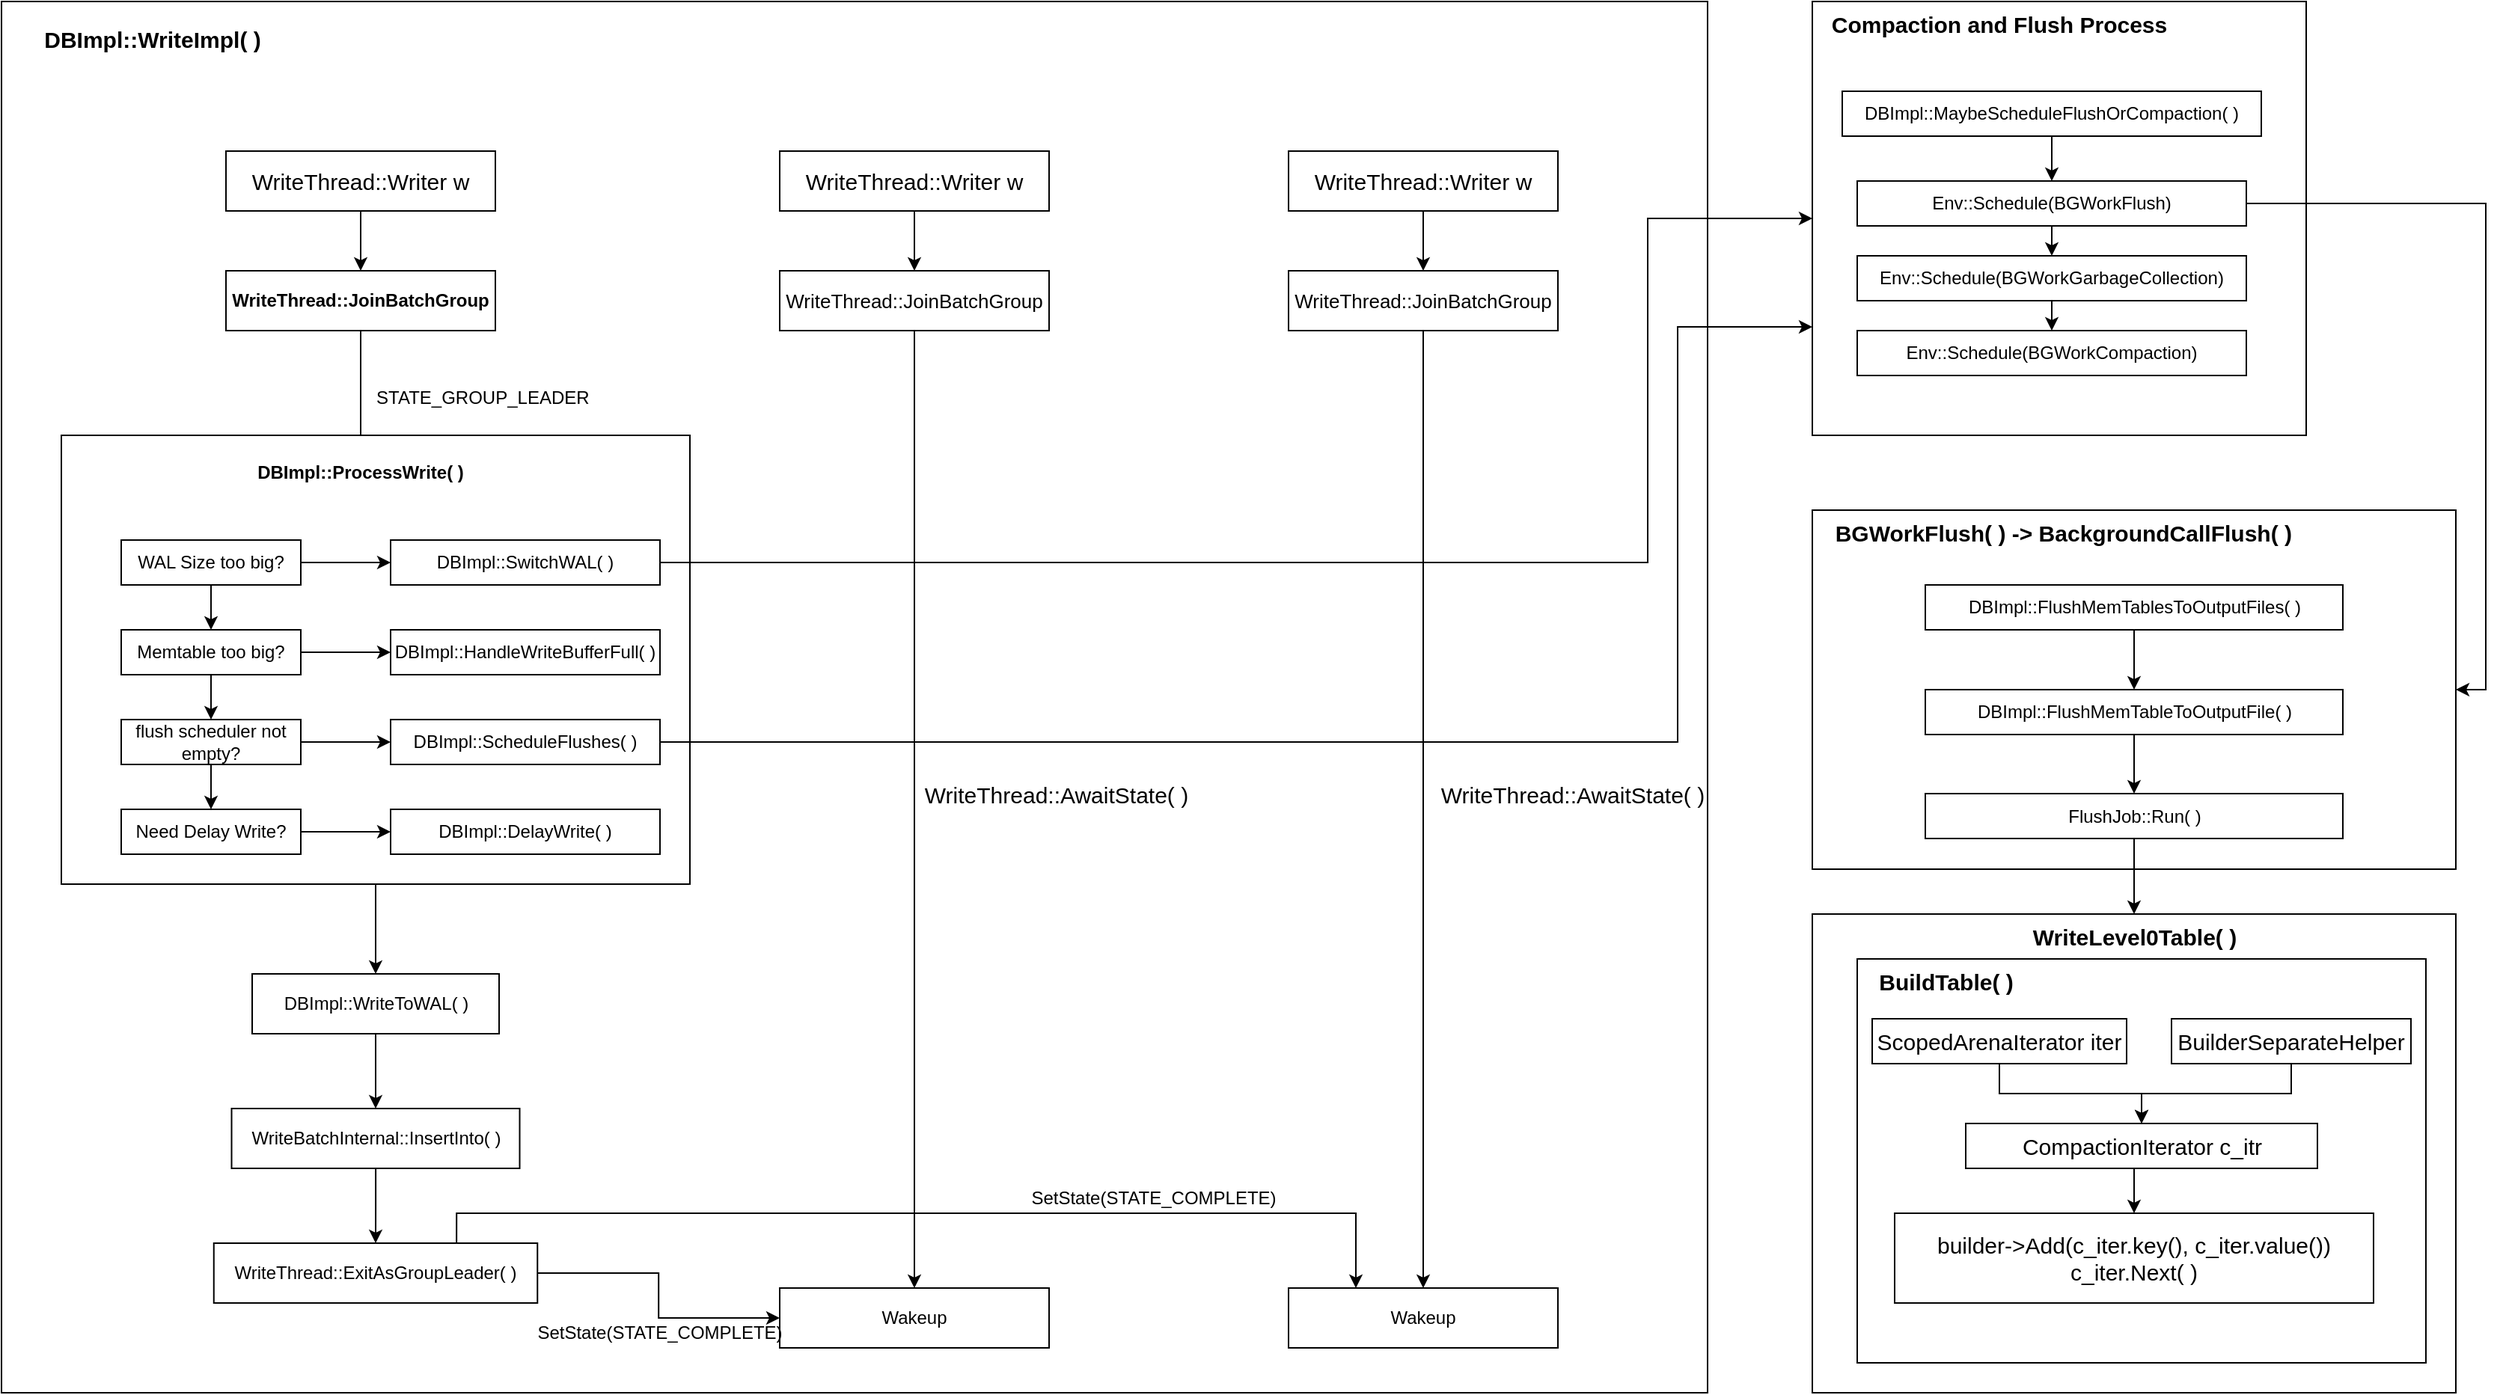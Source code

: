 <mxfile version="20.2.3" type="github" pages="2">
  <diagram id="zf8hyJvz0gQ867herg3F" name="第 1 页">
    <mxGraphModel dx="2253" dy="826" grid="1" gridSize="10" guides="1" tooltips="1" connect="1" arrows="1" fold="1" page="1" pageScale="1" pageWidth="827" pageHeight="1169" math="0" shadow="0">
      <root>
        <mxCell id="0" />
        <mxCell id="1" parent="0" />
        <mxCell id="lte8g_VhHHl-59x8ocmp-55" value="" style="rounded=0;whiteSpace=wrap;html=1;fontSize=15;" parent="1" vertex="1">
          <mxGeometry x="1130" y="40" width="330" height="290" as="geometry" />
        </mxCell>
        <mxCell id="lte8g_VhHHl-59x8ocmp-53" value="" style="rounded=0;whiteSpace=wrap;html=1;" parent="1" vertex="1">
          <mxGeometry x="-80" y="40" width="1140" height="930" as="geometry" />
        </mxCell>
        <mxCell id="lte8g_VhHHl-59x8ocmp-12" style="edgeStyle=orthogonalEdgeStyle;rounded=0;orthogonalLoop=1;jettySize=auto;html=1;entryX=0.5;entryY=0;entryDx=0;entryDy=0;" parent="1" source="lte8g_VhHHl-59x8ocmp-1" target="lte8g_VhHHl-59x8ocmp-4" edge="1">
          <mxGeometry relative="1" as="geometry" />
        </mxCell>
        <mxCell id="lte8g_VhHHl-59x8ocmp-1" value="&lt;font style=&quot;font-size: 15px;&quot;&gt;WriteThread::Writer w&lt;/font&gt;" style="rounded=0;whiteSpace=wrap;html=1;" parent="1" vertex="1">
          <mxGeometry x="70" y="140" width="180" height="40" as="geometry" />
        </mxCell>
        <mxCell id="lte8g_VhHHl-59x8ocmp-15" style="edgeStyle=orthogonalEdgeStyle;rounded=0;orthogonalLoop=1;jettySize=auto;html=1;" parent="1" source="lte8g_VhHHl-59x8ocmp-4" edge="1">
          <mxGeometry relative="1" as="geometry">
            <mxPoint x="160" y="340" as="targetPoint" />
          </mxGeometry>
        </mxCell>
        <mxCell id="lte8g_VhHHl-59x8ocmp-4" value="&lt;b&gt;WriteThread::JoinBatchGroup&lt;/b&gt;" style="rounded=0;whiteSpace=wrap;html=1;" parent="1" vertex="1">
          <mxGeometry x="70" y="220" width="180" height="40" as="geometry" />
        </mxCell>
        <mxCell id="lte8g_VhHHl-59x8ocmp-13" style="edgeStyle=orthogonalEdgeStyle;rounded=0;orthogonalLoop=1;jettySize=auto;html=1;entryX=0.5;entryY=0;entryDx=0;entryDy=0;" parent="1" source="lte8g_VhHHl-59x8ocmp-8" target="lte8g_VhHHl-59x8ocmp-9" edge="1">
          <mxGeometry relative="1" as="geometry" />
        </mxCell>
        <mxCell id="lte8g_VhHHl-59x8ocmp-8" value="&lt;font style=&quot;font-size: 15px;&quot;&gt;WriteThread::Writer w&lt;/font&gt;" style="rounded=0;whiteSpace=wrap;html=1;" parent="1" vertex="1">
          <mxGeometry x="440" y="140" width="180" height="40" as="geometry" />
        </mxCell>
        <mxCell id="lte8g_VhHHl-59x8ocmp-43" style="edgeStyle=orthogonalEdgeStyle;rounded=0;orthogonalLoop=1;jettySize=auto;html=1;entryX=0.5;entryY=0;entryDx=0;entryDy=0;" parent="1" source="lte8g_VhHHl-59x8ocmp-9" target="lte8g_VhHHl-59x8ocmp-41" edge="1">
          <mxGeometry relative="1" as="geometry" />
        </mxCell>
        <mxCell id="lte8g_VhHHl-59x8ocmp-9" value="&lt;font style=&quot;font-size: 13px;&quot;&gt;WriteThread::JoinBatchGroup&lt;/font&gt;" style="rounded=0;whiteSpace=wrap;html=1;" parent="1" vertex="1">
          <mxGeometry x="440" y="220" width="180" height="40" as="geometry" />
        </mxCell>
        <mxCell id="lte8g_VhHHl-59x8ocmp-14" style="edgeStyle=orthogonalEdgeStyle;rounded=0;orthogonalLoop=1;jettySize=auto;html=1;entryX=0.5;entryY=0;entryDx=0;entryDy=0;" parent="1" source="lte8g_VhHHl-59x8ocmp-10" target="lte8g_VhHHl-59x8ocmp-11" edge="1">
          <mxGeometry relative="1" as="geometry" />
        </mxCell>
        <mxCell id="lte8g_VhHHl-59x8ocmp-10" value="&lt;font style=&quot;font-size: 15px;&quot;&gt;WriteThread::Writer w&lt;/font&gt;" style="rounded=0;whiteSpace=wrap;html=1;" parent="1" vertex="1">
          <mxGeometry x="780" y="140" width="180" height="40" as="geometry" />
        </mxCell>
        <mxCell id="lte8g_VhHHl-59x8ocmp-44" style="edgeStyle=orthogonalEdgeStyle;rounded=0;orthogonalLoop=1;jettySize=auto;html=1;" parent="1" source="lte8g_VhHHl-59x8ocmp-11" target="lte8g_VhHHl-59x8ocmp-42" edge="1">
          <mxGeometry relative="1" as="geometry" />
        </mxCell>
        <mxCell id="lte8g_VhHHl-59x8ocmp-11" value="&lt;font style=&quot;font-size: 13px;&quot;&gt;WriteThread::JoinBatchGroup&lt;/font&gt;" style="rounded=0;whiteSpace=wrap;html=1;" parent="1" vertex="1">
          <mxGeometry x="780" y="220" width="180" height="40" as="geometry" />
        </mxCell>
        <mxCell id="lte8g_VhHHl-59x8ocmp-16" value="&amp;nbsp;STATE_GROUP_LEADER" style="text;html=1;strokeColor=none;fillColor=none;align=center;verticalAlign=middle;whiteSpace=wrap;rounded=0;" parent="1" vertex="1">
          <mxGeometry x="160" y="290" width="160" height="30" as="geometry" />
        </mxCell>
        <mxCell id="lte8g_VhHHl-59x8ocmp-36" style="edgeStyle=orthogonalEdgeStyle;rounded=0;orthogonalLoop=1;jettySize=auto;html=1;" parent="1" source="lte8g_VhHHl-59x8ocmp-17" target="lte8g_VhHHl-59x8ocmp-35" edge="1">
          <mxGeometry relative="1" as="geometry" />
        </mxCell>
        <mxCell id="lte8g_VhHHl-59x8ocmp-17" value="" style="rounded=0;whiteSpace=wrap;html=1;" parent="1" vertex="1">
          <mxGeometry x="-40" y="330" width="420" height="300" as="geometry" />
        </mxCell>
        <mxCell id="lte8g_VhHHl-59x8ocmp-18" value="&lt;b&gt;DBImpl::ProcessWrite( )&lt;/b&gt;" style="text;html=1;strokeColor=none;fillColor=none;align=center;verticalAlign=middle;whiteSpace=wrap;rounded=0;" parent="1" vertex="1">
          <mxGeometry x="85" y="340" width="150" height="30" as="geometry" />
        </mxCell>
        <mxCell id="lte8g_VhHHl-59x8ocmp-22" style="edgeStyle=orthogonalEdgeStyle;rounded=0;orthogonalLoop=1;jettySize=auto;html=1;" parent="1" source="lte8g_VhHHl-59x8ocmp-20" target="lte8g_VhHHl-59x8ocmp-21" edge="1">
          <mxGeometry relative="1" as="geometry" />
        </mxCell>
        <mxCell id="lte8g_VhHHl-59x8ocmp-26" style="edgeStyle=orthogonalEdgeStyle;rounded=0;orthogonalLoop=1;jettySize=auto;html=1;entryX=0.5;entryY=0;entryDx=0;entryDy=0;" parent="1" source="lte8g_VhHHl-59x8ocmp-20" target="lte8g_VhHHl-59x8ocmp-23" edge="1">
          <mxGeometry relative="1" as="geometry" />
        </mxCell>
        <mxCell id="lte8g_VhHHl-59x8ocmp-20" value="WAL Size too big?" style="rounded=0;whiteSpace=wrap;html=1;" parent="1" vertex="1">
          <mxGeometry y="400" width="120" height="30" as="geometry" />
        </mxCell>
        <mxCell id="kILyC2GDoXRgEJGStj_N-18" style="edgeStyle=orthogonalEdgeStyle;rounded=0;orthogonalLoop=1;jettySize=auto;html=1;entryX=0;entryY=0.5;entryDx=0;entryDy=0;fontSize=15;fontColor=#000000;" parent="1" source="lte8g_VhHHl-59x8ocmp-21" target="lte8g_VhHHl-59x8ocmp-55" edge="1">
          <mxGeometry relative="1" as="geometry">
            <Array as="points">
              <mxPoint x="1020" y="415" />
              <mxPoint x="1020" y="185" />
            </Array>
          </mxGeometry>
        </mxCell>
        <mxCell id="lte8g_VhHHl-59x8ocmp-21" value="DBImpl::SwitchWAL( )" style="rounded=0;whiteSpace=wrap;html=1;" parent="1" vertex="1">
          <mxGeometry x="180" y="400" width="180" height="30" as="geometry" />
        </mxCell>
        <mxCell id="lte8g_VhHHl-59x8ocmp-25" style="edgeStyle=orthogonalEdgeStyle;rounded=0;orthogonalLoop=1;jettySize=auto;html=1;entryX=0;entryY=0.5;entryDx=0;entryDy=0;" parent="1" source="lte8g_VhHHl-59x8ocmp-23" target="lte8g_VhHHl-59x8ocmp-24" edge="1">
          <mxGeometry relative="1" as="geometry" />
        </mxCell>
        <mxCell id="lte8g_VhHHl-59x8ocmp-29" style="edgeStyle=orthogonalEdgeStyle;rounded=0;orthogonalLoop=1;jettySize=auto;html=1;entryX=0.5;entryY=0;entryDx=0;entryDy=0;" parent="1" source="lte8g_VhHHl-59x8ocmp-23" target="lte8g_VhHHl-59x8ocmp-28" edge="1">
          <mxGeometry relative="1" as="geometry" />
        </mxCell>
        <mxCell id="lte8g_VhHHl-59x8ocmp-23" value="Memtable too big?" style="rounded=0;whiteSpace=wrap;html=1;" parent="1" vertex="1">
          <mxGeometry y="460" width="120" height="30" as="geometry" />
        </mxCell>
        <mxCell id="lte8g_VhHHl-59x8ocmp-24" value="DBImpl::HandleWriteBufferFull( )" style="rounded=0;whiteSpace=wrap;html=1;" parent="1" vertex="1">
          <mxGeometry x="180" y="460" width="180" height="30" as="geometry" />
        </mxCell>
        <mxCell id="kILyC2GDoXRgEJGStj_N-28" style="edgeStyle=orthogonalEdgeStyle;rounded=0;orthogonalLoop=1;jettySize=auto;html=1;exitX=1;exitY=0.5;exitDx=0;exitDy=0;entryX=0;entryY=0.75;entryDx=0;entryDy=0;fontSize=15;fontColor=#000000;" parent="1" source="lte8g_VhHHl-59x8ocmp-27" target="lte8g_VhHHl-59x8ocmp-55" edge="1">
          <mxGeometry relative="1" as="geometry">
            <Array as="points">
              <mxPoint x="1040" y="535" />
              <mxPoint x="1040" y="258" />
            </Array>
          </mxGeometry>
        </mxCell>
        <mxCell id="lte8g_VhHHl-59x8ocmp-27" value="DBImpl::ScheduleFlushes( )" style="rounded=0;whiteSpace=wrap;html=1;" parent="1" vertex="1">
          <mxGeometry x="180" y="520" width="180" height="30" as="geometry" />
        </mxCell>
        <mxCell id="lte8g_VhHHl-59x8ocmp-30" style="edgeStyle=orthogonalEdgeStyle;rounded=0;orthogonalLoop=1;jettySize=auto;html=1;entryX=0;entryY=0.5;entryDx=0;entryDy=0;" parent="1" source="lte8g_VhHHl-59x8ocmp-28" target="lte8g_VhHHl-59x8ocmp-27" edge="1">
          <mxGeometry relative="1" as="geometry" />
        </mxCell>
        <mxCell id="lte8g_VhHHl-59x8ocmp-34" style="edgeStyle=orthogonalEdgeStyle;rounded=0;orthogonalLoop=1;jettySize=auto;html=1;entryX=0.5;entryY=0;entryDx=0;entryDy=0;" parent="1" source="lte8g_VhHHl-59x8ocmp-28" target="lte8g_VhHHl-59x8ocmp-31" edge="1">
          <mxGeometry relative="1" as="geometry" />
        </mxCell>
        <mxCell id="lte8g_VhHHl-59x8ocmp-28" value="flush scheduler not empty?" style="rounded=0;whiteSpace=wrap;html=1;" parent="1" vertex="1">
          <mxGeometry y="520" width="120" height="30" as="geometry" />
        </mxCell>
        <mxCell id="lte8g_VhHHl-59x8ocmp-33" style="edgeStyle=orthogonalEdgeStyle;rounded=0;orthogonalLoop=1;jettySize=auto;html=1;entryX=0;entryY=0.5;entryDx=0;entryDy=0;" parent="1" source="lte8g_VhHHl-59x8ocmp-31" target="lte8g_VhHHl-59x8ocmp-32" edge="1">
          <mxGeometry relative="1" as="geometry" />
        </mxCell>
        <mxCell id="lte8g_VhHHl-59x8ocmp-31" value="Need Delay Write?" style="rounded=0;whiteSpace=wrap;html=1;" parent="1" vertex="1">
          <mxGeometry y="580" width="120" height="30" as="geometry" />
        </mxCell>
        <mxCell id="lte8g_VhHHl-59x8ocmp-32" value="DBImpl::DelayWrite( )" style="rounded=0;whiteSpace=wrap;html=1;" parent="1" vertex="1">
          <mxGeometry x="180" y="580" width="180" height="30" as="geometry" />
        </mxCell>
        <mxCell id="lte8g_VhHHl-59x8ocmp-38" style="edgeStyle=orthogonalEdgeStyle;rounded=0;orthogonalLoop=1;jettySize=auto;html=1;entryX=0.5;entryY=0;entryDx=0;entryDy=0;" parent="1" source="lte8g_VhHHl-59x8ocmp-35" target="lte8g_VhHHl-59x8ocmp-37" edge="1">
          <mxGeometry relative="1" as="geometry" />
        </mxCell>
        <mxCell id="lte8g_VhHHl-59x8ocmp-35" value="DBImpl::WriteToWAL( )" style="rounded=0;whiteSpace=wrap;html=1;" parent="1" vertex="1">
          <mxGeometry x="87.5" y="690" width="165" height="40" as="geometry" />
        </mxCell>
        <mxCell id="lte8g_VhHHl-59x8ocmp-40" style="edgeStyle=orthogonalEdgeStyle;rounded=0;orthogonalLoop=1;jettySize=auto;html=1;entryX=0.5;entryY=0;entryDx=0;entryDy=0;" parent="1" source="lte8g_VhHHl-59x8ocmp-37" target="lte8g_VhHHl-59x8ocmp-39" edge="1">
          <mxGeometry relative="1" as="geometry" />
        </mxCell>
        <mxCell id="lte8g_VhHHl-59x8ocmp-37" value="WriteBatchInternal::InsertInto( )" style="rounded=0;whiteSpace=wrap;html=1;" parent="1" vertex="1">
          <mxGeometry x="73.75" y="780" width="192.5" height="40" as="geometry" />
        </mxCell>
        <mxCell id="lte8g_VhHHl-59x8ocmp-47" style="edgeStyle=orthogonalEdgeStyle;rounded=0;orthogonalLoop=1;jettySize=auto;html=1;exitX=1;exitY=0.5;exitDx=0;exitDy=0;entryX=0;entryY=0.5;entryDx=0;entryDy=0;" parent="1" source="lte8g_VhHHl-59x8ocmp-39" target="lte8g_VhHHl-59x8ocmp-41" edge="1">
          <mxGeometry relative="1" as="geometry" />
        </mxCell>
        <mxCell id="lte8g_VhHHl-59x8ocmp-50" style="edgeStyle=orthogonalEdgeStyle;rounded=0;orthogonalLoop=1;jettySize=auto;html=1;exitX=0.75;exitY=0;exitDx=0;exitDy=0;entryX=0.25;entryY=0;entryDx=0;entryDy=0;" parent="1" source="lte8g_VhHHl-59x8ocmp-39" target="lte8g_VhHHl-59x8ocmp-42" edge="1">
          <mxGeometry relative="1" as="geometry" />
        </mxCell>
        <mxCell id="lte8g_VhHHl-59x8ocmp-39" value="WriteThread::ExitAsGroupLeader( )" style="rounded=0;whiteSpace=wrap;html=1;" parent="1" vertex="1">
          <mxGeometry x="61.88" y="870" width="216.25" height="40" as="geometry" />
        </mxCell>
        <mxCell id="lte8g_VhHHl-59x8ocmp-41" value="Wakeup" style="rounded=0;whiteSpace=wrap;html=1;" parent="1" vertex="1">
          <mxGeometry x="440" y="900" width="180" height="40" as="geometry" />
        </mxCell>
        <mxCell id="lte8g_VhHHl-59x8ocmp-42" value="Wakeup" style="rounded=0;whiteSpace=wrap;html=1;" parent="1" vertex="1">
          <mxGeometry x="780" y="900" width="180" height="40" as="geometry" />
        </mxCell>
        <mxCell id="lte8g_VhHHl-59x8ocmp-45" value="&lt;font style=&quot;font-size: 15px;&quot;&gt;WriteThread::AwaitState( )&lt;/font&gt;" style="text;html=1;strokeColor=none;fillColor=none;align=center;verticalAlign=middle;whiteSpace=wrap;rounded=0;" parent="1" vertex="1">
          <mxGeometry x="530" y="555" width="190" height="30" as="geometry" />
        </mxCell>
        <mxCell id="lte8g_VhHHl-59x8ocmp-46" value="&lt;font style=&quot;font-size: 15px;&quot;&gt;WriteThread::AwaitState( )&lt;/font&gt;" style="text;html=1;strokeColor=none;fillColor=none;align=center;verticalAlign=middle;whiteSpace=wrap;rounded=0;" parent="1" vertex="1">
          <mxGeometry x="880" y="555" width="180" height="30" as="geometry" />
        </mxCell>
        <mxCell id="lte8g_VhHHl-59x8ocmp-51" value="SetState(STATE_COMPLETE)" style="text;html=1;strokeColor=none;fillColor=none;align=center;verticalAlign=middle;whiteSpace=wrap;rounded=0;" parent="1" vertex="1">
          <mxGeometry x="660" y="840" width="60" as="geometry" />
        </mxCell>
        <mxCell id="lte8g_VhHHl-59x8ocmp-52" value="SetState(STATE_COMPLETE)" style="text;html=1;strokeColor=none;fillColor=none;align=center;verticalAlign=middle;whiteSpace=wrap;rounded=0;" parent="1" vertex="1">
          <mxGeometry x="330" y="930" width="60" as="geometry" />
        </mxCell>
        <mxCell id="lte8g_VhHHl-59x8ocmp-54" value="&lt;font style=&quot;font-size: 15px;&quot;&gt;&lt;b&gt;DBImpl::WriteImpl( )&lt;/b&gt;&lt;/font&gt;" style="text;html=1;strokeColor=none;fillColor=none;align=center;verticalAlign=middle;whiteSpace=wrap;rounded=0;" parent="1" vertex="1">
          <mxGeometry x="-78.12" y="50" width="198.12" height="30" as="geometry" />
        </mxCell>
        <mxCell id="lte8g_VhHHl-59x8ocmp-56" value="&lt;b&gt;Compaction and Flush Process&lt;/b&gt;" style="text;html=1;strokeColor=none;fillColor=none;align=center;verticalAlign=middle;whiteSpace=wrap;rounded=0;fontSize=15;" parent="1" vertex="1">
          <mxGeometry x="1130" y="40" width="250" height="30" as="geometry" />
        </mxCell>
        <mxCell id="lte8g_VhHHl-59x8ocmp-63" style="edgeStyle=orthogonalEdgeStyle;rounded=0;orthogonalLoop=1;jettySize=auto;html=1;entryX=0.5;entryY=0;entryDx=0;entryDy=0;fontSize=12;" parent="1" source="lte8g_VhHHl-59x8ocmp-59" target="lte8g_VhHHl-59x8ocmp-60" edge="1">
          <mxGeometry relative="1" as="geometry" />
        </mxCell>
        <mxCell id="lte8g_VhHHl-59x8ocmp-59" value="DBImpl::MaybeScheduleFlushOrCompaction( )" style="rounded=0;whiteSpace=wrap;html=1;fontSize=12;" parent="1" vertex="1">
          <mxGeometry x="1150" y="100" width="280" height="30" as="geometry" />
        </mxCell>
        <mxCell id="lte8g_VhHHl-59x8ocmp-64" style="edgeStyle=orthogonalEdgeStyle;rounded=0;orthogonalLoop=1;jettySize=auto;html=1;exitX=0.5;exitY=1;exitDx=0;exitDy=0;entryX=0.5;entryY=0;entryDx=0;entryDy=0;fontSize=12;" parent="1" source="lte8g_VhHHl-59x8ocmp-60" target="lte8g_VhHHl-59x8ocmp-61" edge="1">
          <mxGeometry relative="1" as="geometry" />
        </mxCell>
        <mxCell id="kILyC2GDoXRgEJGStj_N-27" style="edgeStyle=orthogonalEdgeStyle;rounded=0;orthogonalLoop=1;jettySize=auto;html=1;exitX=1;exitY=0.5;exitDx=0;exitDy=0;entryX=1;entryY=0.5;entryDx=0;entryDy=0;fontSize=15;fontColor=#000000;" parent="1" source="lte8g_VhHHl-59x8ocmp-60" target="lte8g_VhHHl-59x8ocmp-66" edge="1">
          <mxGeometry relative="1" as="geometry" />
        </mxCell>
        <mxCell id="lte8g_VhHHl-59x8ocmp-60" value="Env::Schedule(BGWorkFlush)" style="rounded=0;whiteSpace=wrap;html=1;fontSize=12;" parent="1" vertex="1">
          <mxGeometry x="1160" y="160" width="260" height="30" as="geometry" />
        </mxCell>
        <mxCell id="lte8g_VhHHl-59x8ocmp-65" style="edgeStyle=orthogonalEdgeStyle;rounded=0;orthogonalLoop=1;jettySize=auto;html=1;exitX=0.5;exitY=1;exitDx=0;exitDy=0;entryX=0.5;entryY=0;entryDx=0;entryDy=0;fontSize=12;" parent="1" source="lte8g_VhHHl-59x8ocmp-61" target="lte8g_VhHHl-59x8ocmp-62" edge="1">
          <mxGeometry relative="1" as="geometry" />
        </mxCell>
        <mxCell id="lte8g_VhHHl-59x8ocmp-61" value="Env::Schedule(BGWorkGarbageCollection)" style="rounded=0;whiteSpace=wrap;html=1;fontSize=12;" parent="1" vertex="1">
          <mxGeometry x="1160" y="210" width="260" height="30" as="geometry" />
        </mxCell>
        <mxCell id="lte8g_VhHHl-59x8ocmp-62" value="Env::Schedule(BGWorkCompaction)" style="rounded=0;whiteSpace=wrap;html=1;fontSize=12;" parent="1" vertex="1">
          <mxGeometry x="1160" y="260" width="260" height="30" as="geometry" />
        </mxCell>
        <mxCell id="lte8g_VhHHl-59x8ocmp-66" value="" style="rounded=0;whiteSpace=wrap;html=1;fontSize=15;" parent="1" vertex="1">
          <mxGeometry x="1130" y="380" width="430" height="240" as="geometry" />
        </mxCell>
        <mxCell id="lte8g_VhHHl-59x8ocmp-67" value="&lt;b&gt;BGWorkFlush( ) -&amp;gt; BackgroundCallFlush( )&amp;nbsp;&lt;/b&gt;" style="text;html=1;strokeColor=none;fillColor=none;align=center;verticalAlign=middle;whiteSpace=wrap;rounded=0;fontSize=15;" parent="1" vertex="1">
          <mxGeometry x="1130" y="380" width="340" height="30" as="geometry" />
        </mxCell>
        <mxCell id="kILyC2GDoXRgEJGStj_N-6" style="edgeStyle=orthogonalEdgeStyle;rounded=0;orthogonalLoop=1;jettySize=auto;html=1;entryX=0.5;entryY=0;entryDx=0;entryDy=0;" parent="1" source="kILyC2GDoXRgEJGStj_N-1" target="kILyC2GDoXRgEJGStj_N-3" edge="1">
          <mxGeometry relative="1" as="geometry" />
        </mxCell>
        <mxCell id="kILyC2GDoXRgEJGStj_N-1" value="DBImpl::FlushMemTablesToOutputFiles( )" style="rounded=0;whiteSpace=wrap;html=1;" parent="1" vertex="1">
          <mxGeometry x="1205.5" y="430" width="279" height="30" as="geometry" />
        </mxCell>
        <mxCell id="kILyC2GDoXRgEJGStj_N-7" style="edgeStyle=orthogonalEdgeStyle;rounded=0;orthogonalLoop=1;jettySize=auto;html=1;entryX=0.5;entryY=0;entryDx=0;entryDy=0;" parent="1" source="kILyC2GDoXRgEJGStj_N-3" target="kILyC2GDoXRgEJGStj_N-4" edge="1">
          <mxGeometry relative="1" as="geometry" />
        </mxCell>
        <mxCell id="kILyC2GDoXRgEJGStj_N-3" value="DBImpl::FlushMemTableToOutputFile( )" style="rounded=0;whiteSpace=wrap;html=1;" parent="1" vertex="1">
          <mxGeometry x="1205.5" y="500" width="279" height="30" as="geometry" />
        </mxCell>
        <mxCell id="kILyC2GDoXRgEJGStj_N-12" style="edgeStyle=orthogonalEdgeStyle;rounded=0;orthogonalLoop=1;jettySize=auto;html=1;entryX=0.5;entryY=0;entryDx=0;entryDy=0;fontSize=15;" parent="1" source="kILyC2GDoXRgEJGStj_N-4" target="kILyC2GDoXRgEJGStj_N-8" edge="1">
          <mxGeometry relative="1" as="geometry" />
        </mxCell>
        <mxCell id="kILyC2GDoXRgEJGStj_N-4" value="FlushJob::Run( )" style="rounded=0;whiteSpace=wrap;html=1;" parent="1" vertex="1">
          <mxGeometry x="1205.5" y="569.5" width="279" height="30" as="geometry" />
        </mxCell>
        <mxCell id="kILyC2GDoXRgEJGStj_N-8" value="" style="rounded=0;whiteSpace=wrap;html=1;" parent="1" vertex="1">
          <mxGeometry x="1130" y="650" width="430" height="320" as="geometry" />
        </mxCell>
        <mxCell id="kILyC2GDoXRgEJGStj_N-9" value="&lt;font style=&quot;font-size: 15px;&quot;&gt;&lt;b&gt;WriteLevel0Table( )&lt;/b&gt;&lt;/font&gt;" style="text;html=1;strokeColor=none;fillColor=none;align=center;verticalAlign=middle;whiteSpace=wrap;rounded=0;" parent="1" vertex="1">
          <mxGeometry x="1260.5" y="650" width="169" height="30" as="geometry" />
        </mxCell>
        <mxCell id="kILyC2GDoXRgEJGStj_N-16" value="" style="rounded=0;whiteSpace=wrap;html=1;fontSize=12;" parent="1" vertex="1">
          <mxGeometry x="1160" y="680" width="380" height="270" as="geometry" />
        </mxCell>
        <mxCell id="kILyC2GDoXRgEJGStj_N-17" value="&lt;font style=&quot;font-size: 15px;&quot;&gt;&lt;b&gt;BuildTable( )&lt;/b&gt;&lt;/font&gt;" style="text;html=1;strokeColor=none;fillColor=none;align=center;verticalAlign=middle;whiteSpace=wrap;rounded=0;fontSize=12;" parent="1" vertex="1">
          <mxGeometry x="1160" y="680" width="119" height="30" as="geometry" />
        </mxCell>
        <mxCell id="kILyC2GDoXRgEJGStj_N-23" style="edgeStyle=orthogonalEdgeStyle;rounded=0;orthogonalLoop=1;jettySize=auto;html=1;exitX=0.5;exitY=1;exitDx=0;exitDy=0;entryX=0.5;entryY=0;entryDx=0;entryDy=0;fontSize=15;fontColor=#000000;" parent="1" source="kILyC2GDoXRgEJGStj_N-20" target="kILyC2GDoXRgEJGStj_N-22" edge="1">
          <mxGeometry relative="1" as="geometry" />
        </mxCell>
        <mxCell id="kILyC2GDoXRgEJGStj_N-20" value="ScopedArenaIterator iter" style="rounded=0;whiteSpace=wrap;html=1;fontSize=15;fontColor=#000000;" parent="1" vertex="1">
          <mxGeometry x="1170" y="720" width="170" height="30" as="geometry" />
        </mxCell>
        <mxCell id="kILyC2GDoXRgEJGStj_N-24" style="edgeStyle=orthogonalEdgeStyle;rounded=0;orthogonalLoop=1;jettySize=auto;html=1;exitX=0.5;exitY=1;exitDx=0;exitDy=0;entryX=0.5;entryY=0;entryDx=0;entryDy=0;fontSize=15;fontColor=#000000;" parent="1" source="kILyC2GDoXRgEJGStj_N-21" target="kILyC2GDoXRgEJGStj_N-22" edge="1">
          <mxGeometry relative="1" as="geometry" />
        </mxCell>
        <mxCell id="kILyC2GDoXRgEJGStj_N-21" value="BuilderSeparateHelper" style="rounded=0;whiteSpace=wrap;html=1;fontSize=15;fontColor=#000000;" parent="1" vertex="1">
          <mxGeometry x="1370" y="720" width="160" height="30" as="geometry" />
        </mxCell>
        <mxCell id="kILyC2GDoXRgEJGStj_N-26" style="edgeStyle=orthogonalEdgeStyle;rounded=0;orthogonalLoop=1;jettySize=auto;html=1;exitX=0.5;exitY=1;exitDx=0;exitDy=0;entryX=0.5;entryY=0;entryDx=0;entryDy=0;fontSize=15;fontColor=#000000;" parent="1" source="kILyC2GDoXRgEJGStj_N-22" target="kILyC2GDoXRgEJGStj_N-25" edge="1">
          <mxGeometry relative="1" as="geometry" />
        </mxCell>
        <mxCell id="kILyC2GDoXRgEJGStj_N-22" value="CompactionIterator c_itr" style="rounded=0;whiteSpace=wrap;html=1;fontSize=15;fontColor=#000000;" parent="1" vertex="1">
          <mxGeometry x="1232.5" y="790" width="235" height="30" as="geometry" />
        </mxCell>
        <mxCell id="kILyC2GDoXRgEJGStj_N-25" value="builder-&amp;gt;Add(c_iter.key(), c_iter.value())&lt;br&gt;c_iter.Next( )" style="rounded=0;whiteSpace=wrap;html=1;fontSize=15;fontColor=#000000;" parent="1" vertex="1">
          <mxGeometry x="1185" y="850" width="320" height="60" as="geometry" />
        </mxCell>
      </root>
    </mxGraphModel>
  </diagram>
  <diagram id="T3YhQXr3nGb1lZ1XatA7" name="第 2 页">
    <mxGraphModel dx="1426" dy="826" grid="1" gridSize="10" guides="1" tooltips="1" connect="1" arrows="1" fold="1" page="1" pageScale="1" pageWidth="827" pageHeight="1169" math="0" shadow="0">
      <root>
        <mxCell id="0" />
        <mxCell id="1" parent="0" />
        <mxCell id="CyibkV64z5E6I8SJQXbU-46" style="edgeStyle=orthogonalEdgeStyle;rounded=0;orthogonalLoop=1;jettySize=auto;html=1;entryX=0;entryY=0.25;entryDx=0;entryDy=0;fontColor=#FF0000;" edge="1" parent="1" source="CyibkV64z5E6I8SJQXbU-2" target="CyibkV64z5E6I8SJQXbU-3">
          <mxGeometry relative="1" as="geometry" />
        </mxCell>
        <mxCell id="CyibkV64z5E6I8SJQXbU-2" value="&lt;b&gt;CompactionIterator::SeekToFirst( )&lt;br&gt;CompactionIterator::Next( )&lt;/b&gt;" style="rounded=0;whiteSpace=wrap;html=1;" vertex="1" parent="1">
          <mxGeometry x="40" y="170" width="220" height="50" as="geometry" />
        </mxCell>
        <mxCell id="CyibkV64z5E6I8SJQXbU-3" value="" style="rounded=0;whiteSpace=wrap;html=1;" vertex="1" parent="1">
          <mxGeometry x="300" y="170" width="610" height="350" as="geometry" />
        </mxCell>
        <mxCell id="CyibkV64z5E6I8SJQXbU-5" value="&lt;b&gt;CompactionIterator::PrepareOutput( )&lt;/b&gt;" style="text;html=1;strokeColor=none;fillColor=none;align=center;verticalAlign=middle;whiteSpace=wrap;rounded=0;" vertex="1" parent="1">
          <mxGeometry x="300" y="170" width="230" height="30" as="geometry" />
        </mxCell>
        <mxCell id="CyibkV64z5E6I8SJQXbU-9" style="edgeStyle=orthogonalEdgeStyle;rounded=0;orthogonalLoop=1;jettySize=auto;html=1;entryX=0.5;entryY=0;entryDx=0;entryDy=0;" edge="1" parent="1" source="CyibkV64z5E6I8SJQXbU-7" target="CyibkV64z5E6I8SJQXbU-8">
          <mxGeometry relative="1" as="geometry" />
        </mxCell>
        <mxCell id="CyibkV64z5E6I8SJQXbU-33" style="edgeStyle=orthogonalEdgeStyle;rounded=0;orthogonalLoop=1;jettySize=auto;html=1;fontColor=#000000;" edge="1" parent="1" source="CyibkV64z5E6I8SJQXbU-7" target="CyibkV64z5E6I8SJQXbU-31">
          <mxGeometry relative="1" as="geometry" />
        </mxCell>
        <mxCell id="CyibkV64z5E6I8SJQXbU-7" value="&lt;font color=&quot;#ff0000&quot;&gt;keyType = &lt;b&gt;kTypeValue&lt;/b&gt; or kTypeMerge&lt;/font&gt;" style="rounded=0;whiteSpace=wrap;html=1;" vertex="1" parent="1">
          <mxGeometry x="310" y="210" width="240" height="25" as="geometry" />
        </mxCell>
        <mxCell id="CyibkV64z5E6I8SJQXbU-15" style="edgeStyle=orthogonalEdgeStyle;rounded=0;orthogonalLoop=1;jettySize=auto;html=1;entryX=0.5;entryY=0;entryDx=0;entryDy=0;fontColor=#000000;" edge="1" parent="1" source="CyibkV64z5E6I8SJQXbU-8">
          <mxGeometry relative="1" as="geometry">
            <mxPoint x="430" y="330" as="targetPoint" />
          </mxGeometry>
        </mxCell>
        <mxCell id="CyibkV64z5E6I8SJQXbU-8" value="!do_separate_value" style="rounded=0;whiteSpace=wrap;html=1;" vertex="1" parent="1">
          <mxGeometry x="370" y="270" width="120" height="30" as="geometry" />
        </mxCell>
        <mxCell id="CyibkV64z5E6I8SJQXbU-10" value="y" style="text;html=1;strokeColor=none;fillColor=none;align=center;verticalAlign=middle;whiteSpace=wrap;rounded=0;" vertex="1" parent="1">
          <mxGeometry x="420" y="240" width="50" height="20" as="geometry" />
        </mxCell>
        <mxCell id="CyibkV64z5E6I8SJQXbU-11" value="" style="endArrow=classic;html=1;rounded=0;exitX=0;exitY=0.5;exitDx=0;exitDy=0;" edge="1" parent="1" source="CyibkV64z5E6I8SJQXbU-8">
          <mxGeometry width="50" height="50" relative="1" as="geometry">
            <mxPoint x="390" y="360" as="sourcePoint" />
            <mxPoint x="260" y="285" as="targetPoint" />
          </mxGeometry>
        </mxCell>
        <mxCell id="CyibkV64z5E6I8SJQXbU-12" value="y: return" style="text;html=1;strokeColor=none;fillColor=none;align=center;verticalAlign=middle;whiteSpace=wrap;rounded=0;" vertex="1" parent="1">
          <mxGeometry x="310" y="270" width="50" height="10" as="geometry" />
        </mxCell>
        <mxCell id="CyibkV64z5E6I8SJQXbU-16" value="n" style="text;html=1;strokeColor=none;fillColor=none;align=center;verticalAlign=middle;whiteSpace=wrap;rounded=0;fontColor=#000000;" vertex="1" parent="1">
          <mxGeometry x="420" y="300" width="50" height="20" as="geometry" />
        </mxCell>
        <mxCell id="CyibkV64z5E6I8SJQXbU-17" value="" style="rounded=0;whiteSpace=wrap;html=1;fontColor=#000000;" vertex="1" parent="1">
          <mxGeometry x="310" y="330" width="240" height="180" as="geometry" />
        </mxCell>
        <mxCell id="CyibkV64z5E6I8SJQXbU-20" style="edgeStyle=orthogonalEdgeStyle;rounded=0;orthogonalLoop=1;jettySize=auto;html=1;entryX=0.5;entryY=0;entryDx=0;entryDy=0;fontColor=#000000;" edge="1" parent="1" source="CyibkV64z5E6I8SJQXbU-18" target="CyibkV64z5E6I8SJQXbU-19">
          <mxGeometry relative="1" as="geometry" />
        </mxCell>
        <mxCell id="CyibkV64z5E6I8SJQXbU-23" style="edgeStyle=orthogonalEdgeStyle;rounded=0;orthogonalLoop=1;jettySize=auto;html=1;entryX=1;entryY=0.5;entryDx=0;entryDy=0;fontColor=#000000;" edge="1" parent="1" source="CyibkV64z5E6I8SJQXbU-18" target="CyibkV64z5E6I8SJQXbU-22">
          <mxGeometry relative="1" as="geometry" />
        </mxCell>
        <mxCell id="CyibkV64z5E6I8SJQXbU-18" value="value size not large" style="rounded=0;whiteSpace=wrap;html=1;fontColor=#000000;" vertex="1" parent="1">
          <mxGeometry x="370" y="350" width="120" height="30" as="geometry" />
        </mxCell>
        <mxCell id="CyibkV64z5E6I8SJQXbU-26" style="edgeStyle=orthogonalEdgeStyle;rounded=0;orthogonalLoop=1;jettySize=auto;html=1;entryX=1;entryY=0.5;entryDx=0;entryDy=0;fontColor=#000000;" edge="1" parent="1" source="CyibkV64z5E6I8SJQXbU-19" target="CyibkV64z5E6I8SJQXbU-25">
          <mxGeometry relative="1" as="geometry" />
        </mxCell>
        <mxCell id="CyibkV64z5E6I8SJQXbU-28" style="edgeStyle=orthogonalEdgeStyle;rounded=0;orthogonalLoop=1;jettySize=auto;html=1;entryX=1;entryY=0.5;entryDx=0;entryDy=0;fontColor=#000000;" edge="1" parent="1" source="CyibkV64z5E6I8SJQXbU-19" target="CyibkV64z5E6I8SJQXbU-27">
          <mxGeometry relative="1" as="geometry">
            <Array as="points">
              <mxPoint x="430" y="490" />
            </Array>
          </mxGeometry>
        </mxCell>
        <mxCell id="CyibkV64z5E6I8SJQXbU-19" value="do_rebuild_blob or value.firno == -1" style="rounded=0;whiteSpace=wrap;html=1;fontColor=#000000;" vertex="1" parent="1">
          <mxGeometry x="330" y="410" width="200" height="30" as="geometry" />
        </mxCell>
        <mxCell id="CyibkV64z5E6I8SJQXbU-21" value="n" style="text;html=1;strokeColor=none;fillColor=none;align=center;verticalAlign=middle;whiteSpace=wrap;rounded=0;fontColor=#000000;" vertex="1" parent="1">
          <mxGeometry x="430" y="380" width="30" height="30" as="geometry" />
        </mxCell>
        <mxCell id="CyibkV64z5E6I8SJQXbU-22" value="zero_sequence( )" style="rounded=0;whiteSpace=wrap;html=1;fontColor=#000000;" vertex="1" parent="1">
          <mxGeometry x="120" y="350" width="120" height="30" as="geometry" />
        </mxCell>
        <mxCell id="CyibkV64z5E6I8SJQXbU-24" value="y" style="text;html=1;strokeColor=none;fillColor=none;align=center;verticalAlign=middle;whiteSpace=wrap;rounded=0;" vertex="1" parent="1">
          <mxGeometry x="310" y="360" width="50" height="20" as="geometry" />
        </mxCell>
        <mxCell id="CyibkV64z5E6I8SJQXbU-25" value="zero_sequence( )&lt;br&gt;&lt;font color=&quot;#ff0000&quot;&gt;&lt;b&gt;TransToSeparate(key, value )&lt;/b&gt;&lt;/font&gt;" style="rounded=0;whiteSpace=wrap;html=1;fontColor=#000000;" vertex="1" parent="1">
          <mxGeometry x="90" y="402.5" width="170" height="45" as="geometry" />
        </mxCell>
        <mxCell id="CyibkV64z5E6I8SJQXbU-27" value="&lt;font color=&quot;#ff0000&quot;&gt;&lt;b&gt;TransToSeparate( )&lt;/b&gt;&lt;/font&gt;" style="rounded=0;whiteSpace=wrap;html=1;fontColor=#000000;" vertex="1" parent="1">
          <mxGeometry x="115" y="470" width="120" height="40" as="geometry" />
        </mxCell>
        <mxCell id="CyibkV64z5E6I8SJQXbU-29" value="n" style="text;html=1;strokeColor=none;fillColor=none;align=center;verticalAlign=middle;whiteSpace=wrap;rounded=0;fontColor=#000000;" vertex="1" parent="1">
          <mxGeometry x="430" y="447.5" width="30" height="30" as="geometry" />
        </mxCell>
        <mxCell id="CyibkV64z5E6I8SJQXbU-35" style="edgeStyle=orthogonalEdgeStyle;rounded=0;orthogonalLoop=1;jettySize=auto;html=1;entryX=0.5;entryY=0;entryDx=0;entryDy=0;fontColor=#000000;" edge="1" parent="1" source="CyibkV64z5E6I8SJQXbU-31" target="CyibkV64z5E6I8SJQXbU-32">
          <mxGeometry relative="1" as="geometry" />
        </mxCell>
        <mxCell id="CyibkV64z5E6I8SJQXbU-31" value="&lt;font color=&quot;#ff0000&quot;&gt;keyType = &lt;b&gt;kTypeValueIndex&lt;/b&gt;&amp;nbsp;or kTypeMergeIndex&lt;/font&gt;" style="rounded=0;whiteSpace=wrap;html=1;" vertex="1" parent="1">
          <mxGeometry x="600" y="210" width="293" height="25" as="geometry" />
        </mxCell>
        <mxCell id="CyibkV64z5E6I8SJQXbU-36" style="edgeStyle=orthogonalEdgeStyle;rounded=0;orthogonalLoop=1;jettySize=auto;html=1;fontColor=#000000;" edge="1" parent="1" source="CyibkV64z5E6I8SJQXbU-32">
          <mxGeometry relative="1" as="geometry">
            <mxPoint x="260" y="430" as="targetPoint" />
            <Array as="points">
              <mxPoint x="640" y="285" />
              <mxPoint x="640" y="530" />
              <mxPoint x="290" y="530" />
              <mxPoint x="290" y="430" />
            </Array>
          </mxGeometry>
        </mxCell>
        <mxCell id="CyibkV64z5E6I8SJQXbU-39" style="edgeStyle=orthogonalEdgeStyle;rounded=0;orthogonalLoop=1;jettySize=auto;html=1;entryX=0.5;entryY=0;entryDx=0;entryDy=0;fontColor=#000000;" edge="1" parent="1" source="CyibkV64z5E6I8SJQXbU-32" target="CyibkV64z5E6I8SJQXbU-38">
          <mxGeometry relative="1" as="geometry" />
        </mxCell>
        <mxCell id="CyibkV64z5E6I8SJQXbU-32" value="do_rebuild_blob" style="rounded=0;whiteSpace=wrap;html=1;" vertex="1" parent="1">
          <mxGeometry x="686.5" y="270" width="120" height="30" as="geometry" />
        </mxCell>
        <mxCell id="CyibkV64z5E6I8SJQXbU-34" value="n" style="text;html=1;strokeColor=none;fillColor=none;align=center;verticalAlign=middle;whiteSpace=wrap;rounded=0;fontColor=#000000;" vertex="1" parent="1">
          <mxGeometry x="550" y="220" width="50" height="20" as="geometry" />
        </mxCell>
        <mxCell id="CyibkV64z5E6I8SJQXbU-37" value="y" style="text;html=1;strokeColor=none;fillColor=none;align=center;verticalAlign=middle;whiteSpace=wrap;rounded=0;" vertex="1" parent="1">
          <mxGeometry x="610" y="300" width="30" height="20" as="geometry" />
        </mxCell>
        <mxCell id="CyibkV64z5E6I8SJQXbU-42" style="edgeStyle=orthogonalEdgeStyle;rounded=0;orthogonalLoop=1;jettySize=auto;html=1;entryX=0.5;entryY=1;entryDx=0;entryDy=0;fontColor=#000000;" edge="1" parent="1" source="CyibkV64z5E6I8SJQXbU-38" target="CyibkV64z5E6I8SJQXbU-27">
          <mxGeometry relative="1" as="geometry">
            <Array as="points">
              <mxPoint x="747" y="540" />
              <mxPoint x="175" y="540" />
            </Array>
          </mxGeometry>
        </mxCell>
        <mxCell id="CyibkV64z5E6I8SJQXbU-38" value="do_combine_value_" style="rounded=0;whiteSpace=wrap;html=1;fontColor=#000000;" vertex="1" parent="1">
          <mxGeometry x="686.5" y="345" width="120" height="35" as="geometry" />
        </mxCell>
        <mxCell id="CyibkV64z5E6I8SJQXbU-40" value="n" style="text;html=1;strokeColor=none;fillColor=none;align=center;verticalAlign=middle;whiteSpace=wrap;rounded=0;" vertex="1" parent="1">
          <mxGeometry x="750" y="310" width="30" height="20" as="geometry" />
        </mxCell>
        <mxCell id="CyibkV64z5E6I8SJQXbU-43" value="n" style="text;html=1;strokeColor=none;fillColor=none;align=center;verticalAlign=middle;whiteSpace=wrap;rounded=0;" vertex="1" parent="1">
          <mxGeometry x="750" y="457.5" width="30" height="20" as="geometry" />
        </mxCell>
        <mxCell id="CyibkV64z5E6I8SJQXbU-44" value="y" style="text;html=1;strokeColor=none;fillColor=none;align=center;verticalAlign=middle;whiteSpace=wrap;rounded=0;" vertex="1" parent="1">
          <mxGeometry x="290" y="420" width="50" height="20" as="geometry" />
        </mxCell>
      </root>
    </mxGraphModel>
  </diagram>
</mxfile>
